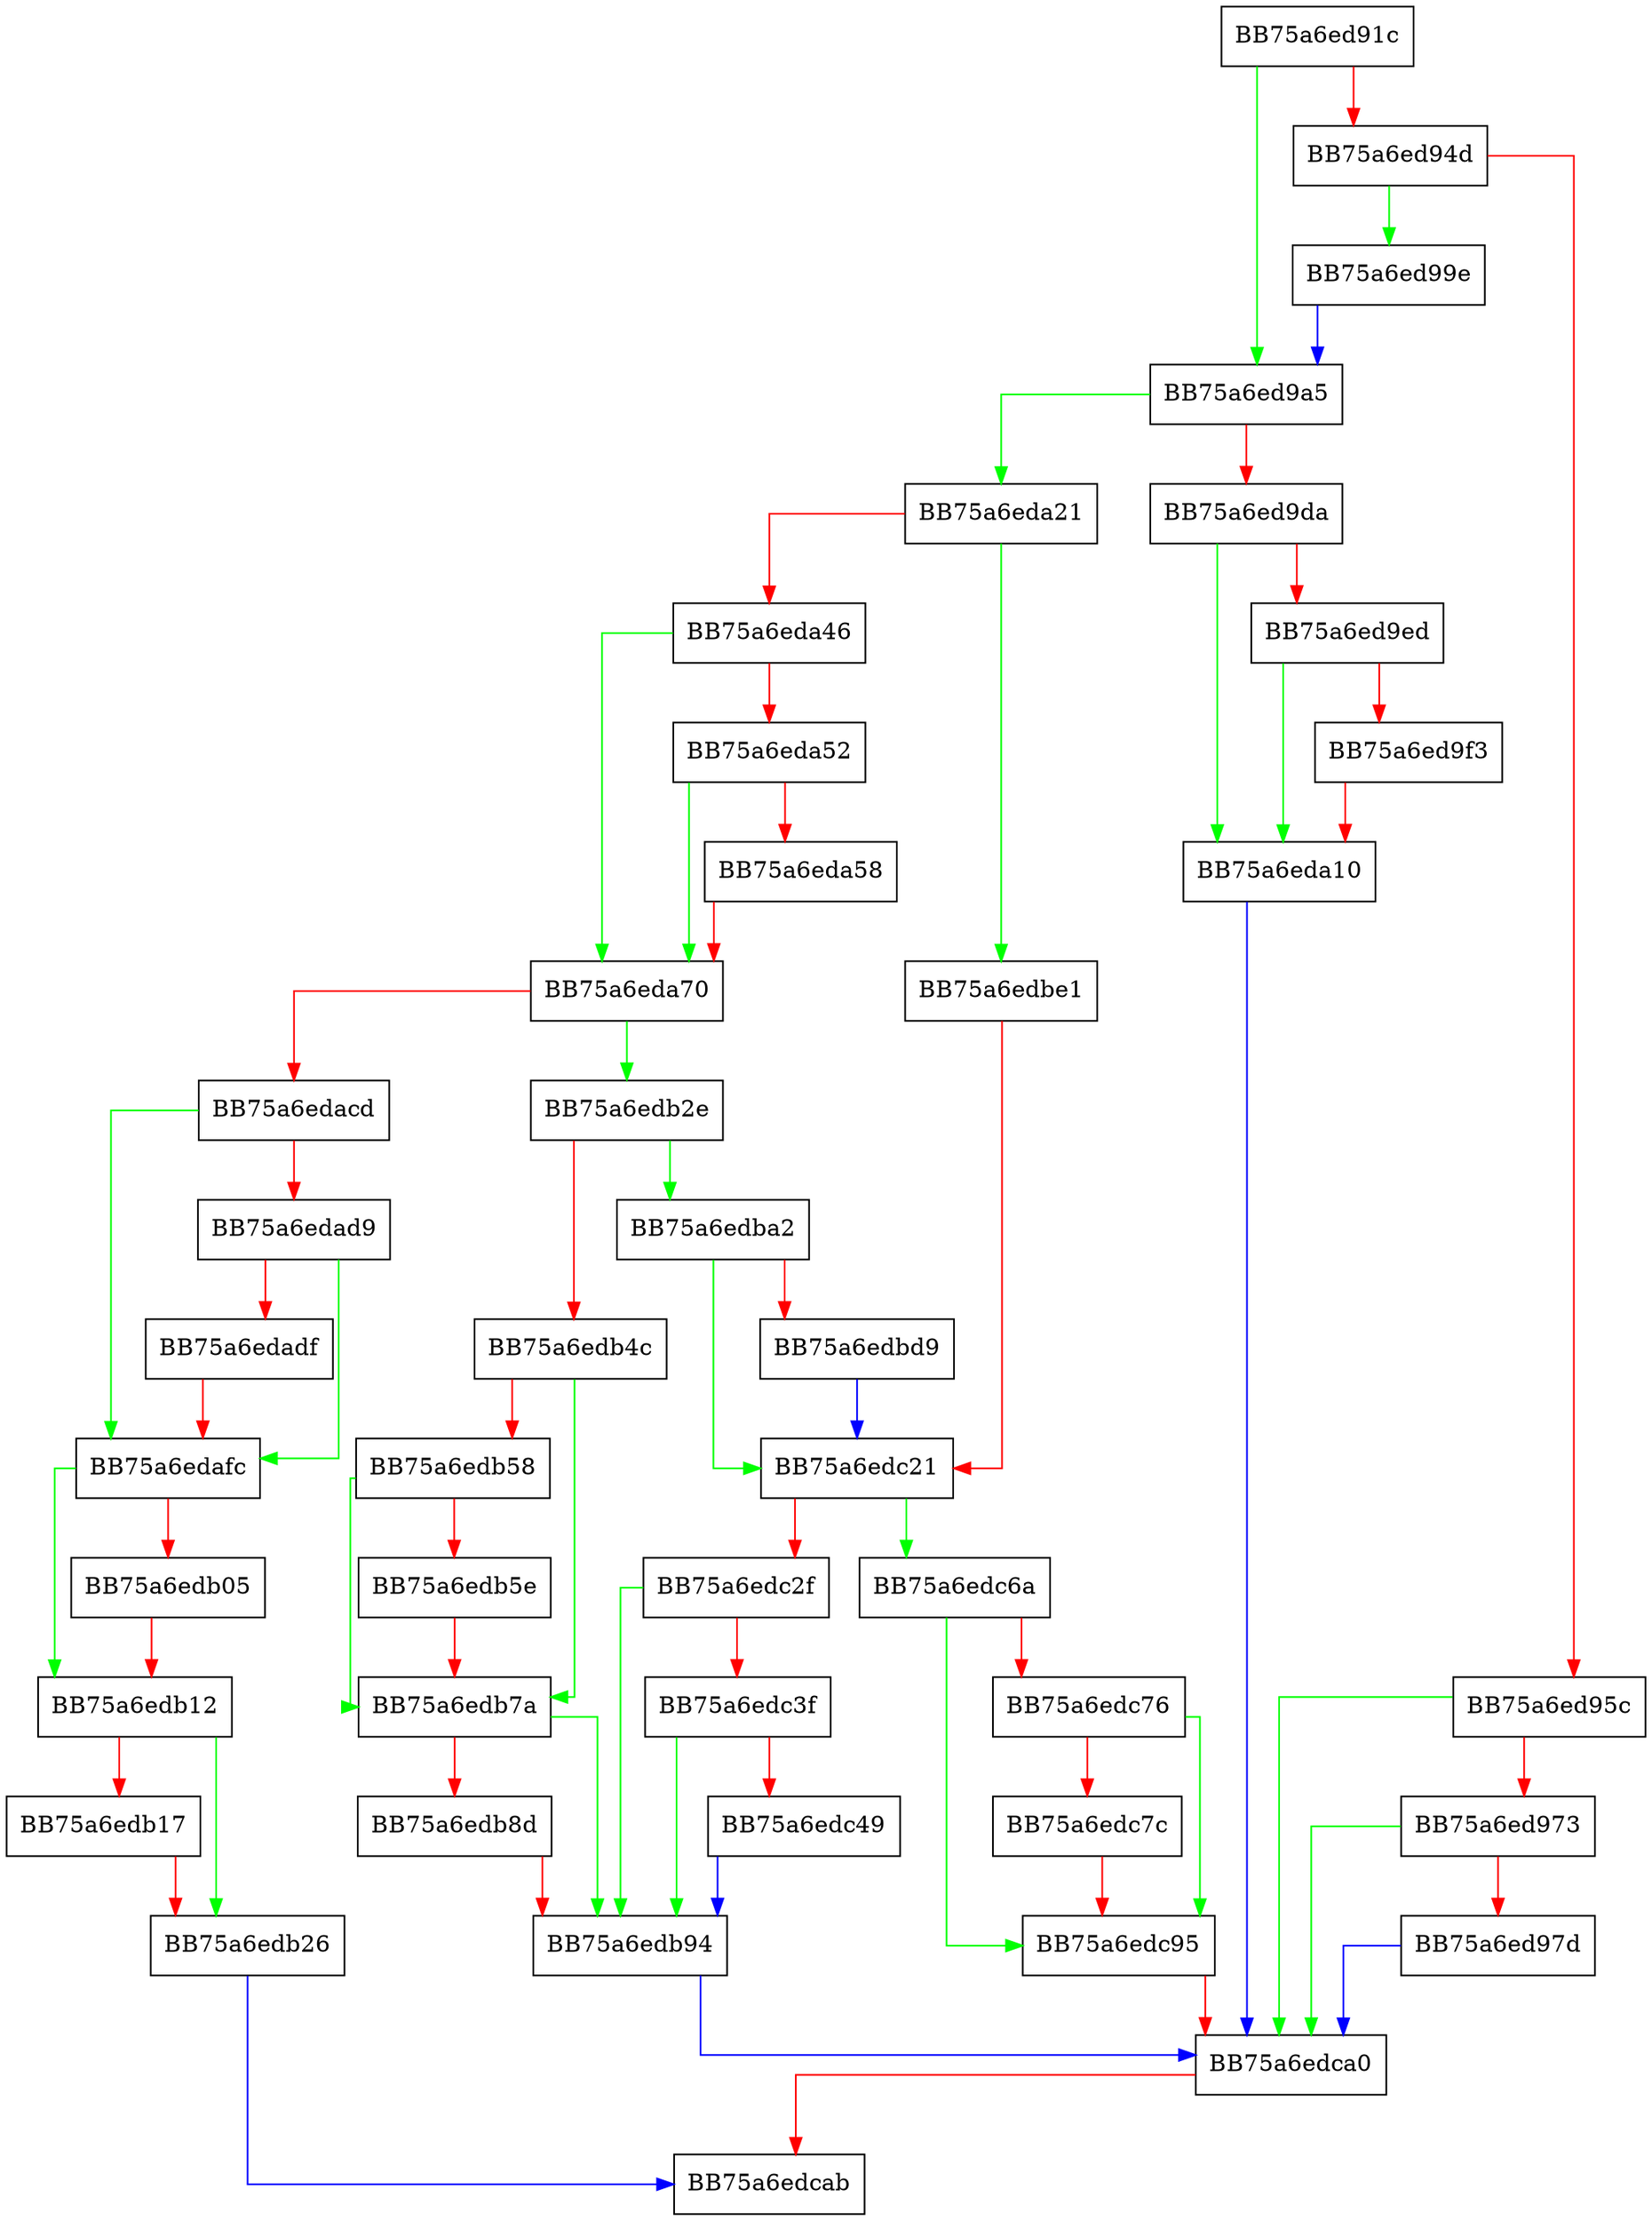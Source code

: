 digraph Execute {
  node [shape="box"];
  graph [splines=ortho];
  BB75a6ed91c -> BB75a6ed9a5 [color="green"];
  BB75a6ed91c -> BB75a6ed94d [color="red"];
  BB75a6ed94d -> BB75a6ed99e [color="green"];
  BB75a6ed94d -> BB75a6ed95c [color="red"];
  BB75a6ed95c -> BB75a6edca0 [color="green"];
  BB75a6ed95c -> BB75a6ed973 [color="red"];
  BB75a6ed973 -> BB75a6edca0 [color="green"];
  BB75a6ed973 -> BB75a6ed97d [color="red"];
  BB75a6ed97d -> BB75a6edca0 [color="blue"];
  BB75a6ed99e -> BB75a6ed9a5 [color="blue"];
  BB75a6ed9a5 -> BB75a6eda21 [color="green"];
  BB75a6ed9a5 -> BB75a6ed9da [color="red"];
  BB75a6ed9da -> BB75a6eda10 [color="green"];
  BB75a6ed9da -> BB75a6ed9ed [color="red"];
  BB75a6ed9ed -> BB75a6eda10 [color="green"];
  BB75a6ed9ed -> BB75a6ed9f3 [color="red"];
  BB75a6ed9f3 -> BB75a6eda10 [color="red"];
  BB75a6eda10 -> BB75a6edca0 [color="blue"];
  BB75a6eda21 -> BB75a6edbe1 [color="green"];
  BB75a6eda21 -> BB75a6eda46 [color="red"];
  BB75a6eda46 -> BB75a6eda70 [color="green"];
  BB75a6eda46 -> BB75a6eda52 [color="red"];
  BB75a6eda52 -> BB75a6eda70 [color="green"];
  BB75a6eda52 -> BB75a6eda58 [color="red"];
  BB75a6eda58 -> BB75a6eda70 [color="red"];
  BB75a6eda70 -> BB75a6edb2e [color="green"];
  BB75a6eda70 -> BB75a6edacd [color="red"];
  BB75a6edacd -> BB75a6edafc [color="green"];
  BB75a6edacd -> BB75a6edad9 [color="red"];
  BB75a6edad9 -> BB75a6edafc [color="green"];
  BB75a6edad9 -> BB75a6edadf [color="red"];
  BB75a6edadf -> BB75a6edafc [color="red"];
  BB75a6edafc -> BB75a6edb12 [color="green"];
  BB75a6edafc -> BB75a6edb05 [color="red"];
  BB75a6edb05 -> BB75a6edb12 [color="red"];
  BB75a6edb12 -> BB75a6edb26 [color="green"];
  BB75a6edb12 -> BB75a6edb17 [color="red"];
  BB75a6edb17 -> BB75a6edb26 [color="red"];
  BB75a6edb26 -> BB75a6edcab [color="blue"];
  BB75a6edb2e -> BB75a6edba2 [color="green"];
  BB75a6edb2e -> BB75a6edb4c [color="red"];
  BB75a6edb4c -> BB75a6edb7a [color="green"];
  BB75a6edb4c -> BB75a6edb58 [color="red"];
  BB75a6edb58 -> BB75a6edb7a [color="green"];
  BB75a6edb58 -> BB75a6edb5e [color="red"];
  BB75a6edb5e -> BB75a6edb7a [color="red"];
  BB75a6edb7a -> BB75a6edb94 [color="green"];
  BB75a6edb7a -> BB75a6edb8d [color="red"];
  BB75a6edb8d -> BB75a6edb94 [color="red"];
  BB75a6edb94 -> BB75a6edca0 [color="blue"];
  BB75a6edba2 -> BB75a6edc21 [color="green"];
  BB75a6edba2 -> BB75a6edbd9 [color="red"];
  BB75a6edbd9 -> BB75a6edc21 [color="blue"];
  BB75a6edbe1 -> BB75a6edc21 [color="red"];
  BB75a6edc21 -> BB75a6edc6a [color="green"];
  BB75a6edc21 -> BB75a6edc2f [color="red"];
  BB75a6edc2f -> BB75a6edb94 [color="green"];
  BB75a6edc2f -> BB75a6edc3f [color="red"];
  BB75a6edc3f -> BB75a6edb94 [color="green"];
  BB75a6edc3f -> BB75a6edc49 [color="red"];
  BB75a6edc49 -> BB75a6edb94 [color="blue"];
  BB75a6edc6a -> BB75a6edc95 [color="green"];
  BB75a6edc6a -> BB75a6edc76 [color="red"];
  BB75a6edc76 -> BB75a6edc95 [color="green"];
  BB75a6edc76 -> BB75a6edc7c [color="red"];
  BB75a6edc7c -> BB75a6edc95 [color="red"];
  BB75a6edc95 -> BB75a6edca0 [color="red"];
  BB75a6edca0 -> BB75a6edcab [color="red"];
}
